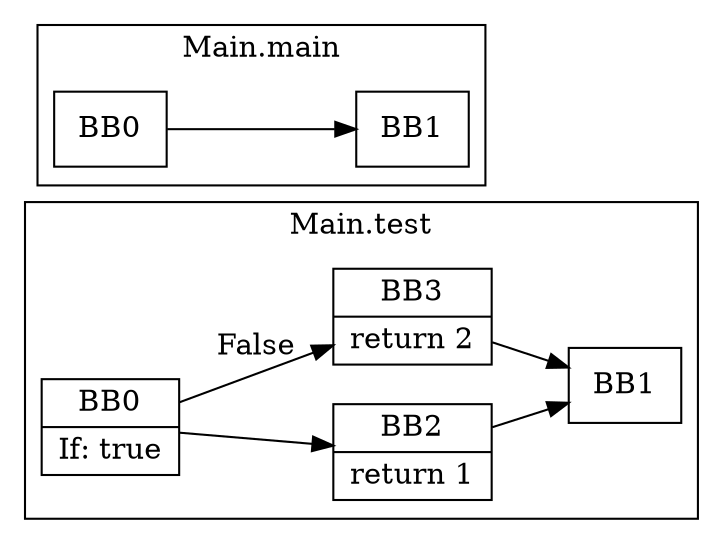 digraph G {
  graph [ rankdir = "LR" ];
  subgraph cluster_0 {
    label = "Main.test"
    M0_BB0 [
      shape="record"
      label="BB0|If: true"
    ];
    M0_BB0 -> M0_BB2;
    M0_BB0 -> M0_BB3 [label="False"];
    M0_BB1 [
      shape="record"
      label="BB1"
    ];
    M0_BB2 [
      shape="record"
      label="BB2|return 1"
    ];
    M0_BB2 -> M0_BB1;
    M0_BB3 [
      shape="record"
      label="BB3|return 2"
    ];
    M0_BB3 -> M0_BB1;
  }
  subgraph cluster_1 {
    label = "Main.main"
    M1_BB0 [
      shape="record"
      label="BB0"
    ];
    M1_BB0 -> M1_BB1;
    M1_BB1 [
      shape="record"
      label="BB1"
    ];
  }
}
